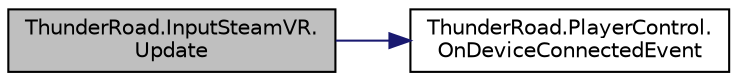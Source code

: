 digraph "ThunderRoad.InputSteamVR.Update"
{
 // LATEX_PDF_SIZE
  edge [fontname="Helvetica",fontsize="10",labelfontname="Helvetica",labelfontsize="10"];
  node [fontname="Helvetica",fontsize="10",shape=record];
  rankdir="LR";
  Node1 [label="ThunderRoad.InputSteamVR.\lUpdate",height=0.2,width=0.4,color="black", fillcolor="grey75", style="filled", fontcolor="black",tooltip="Updates this instance."];
  Node1 -> Node2 [color="midnightblue",fontsize="10",style="solid",fontname="Helvetica"];
  Node2 [label="ThunderRoad.PlayerControl.\lOnDeviceConnectedEvent",height=0.2,width=0.4,color="black", fillcolor="white", style="filled",URL="$class_thunder_road_1_1_player_control.html#a02252b14c3073765ad4bcbdede5a4914",tooltip="Called when [device connected event]."];
}
